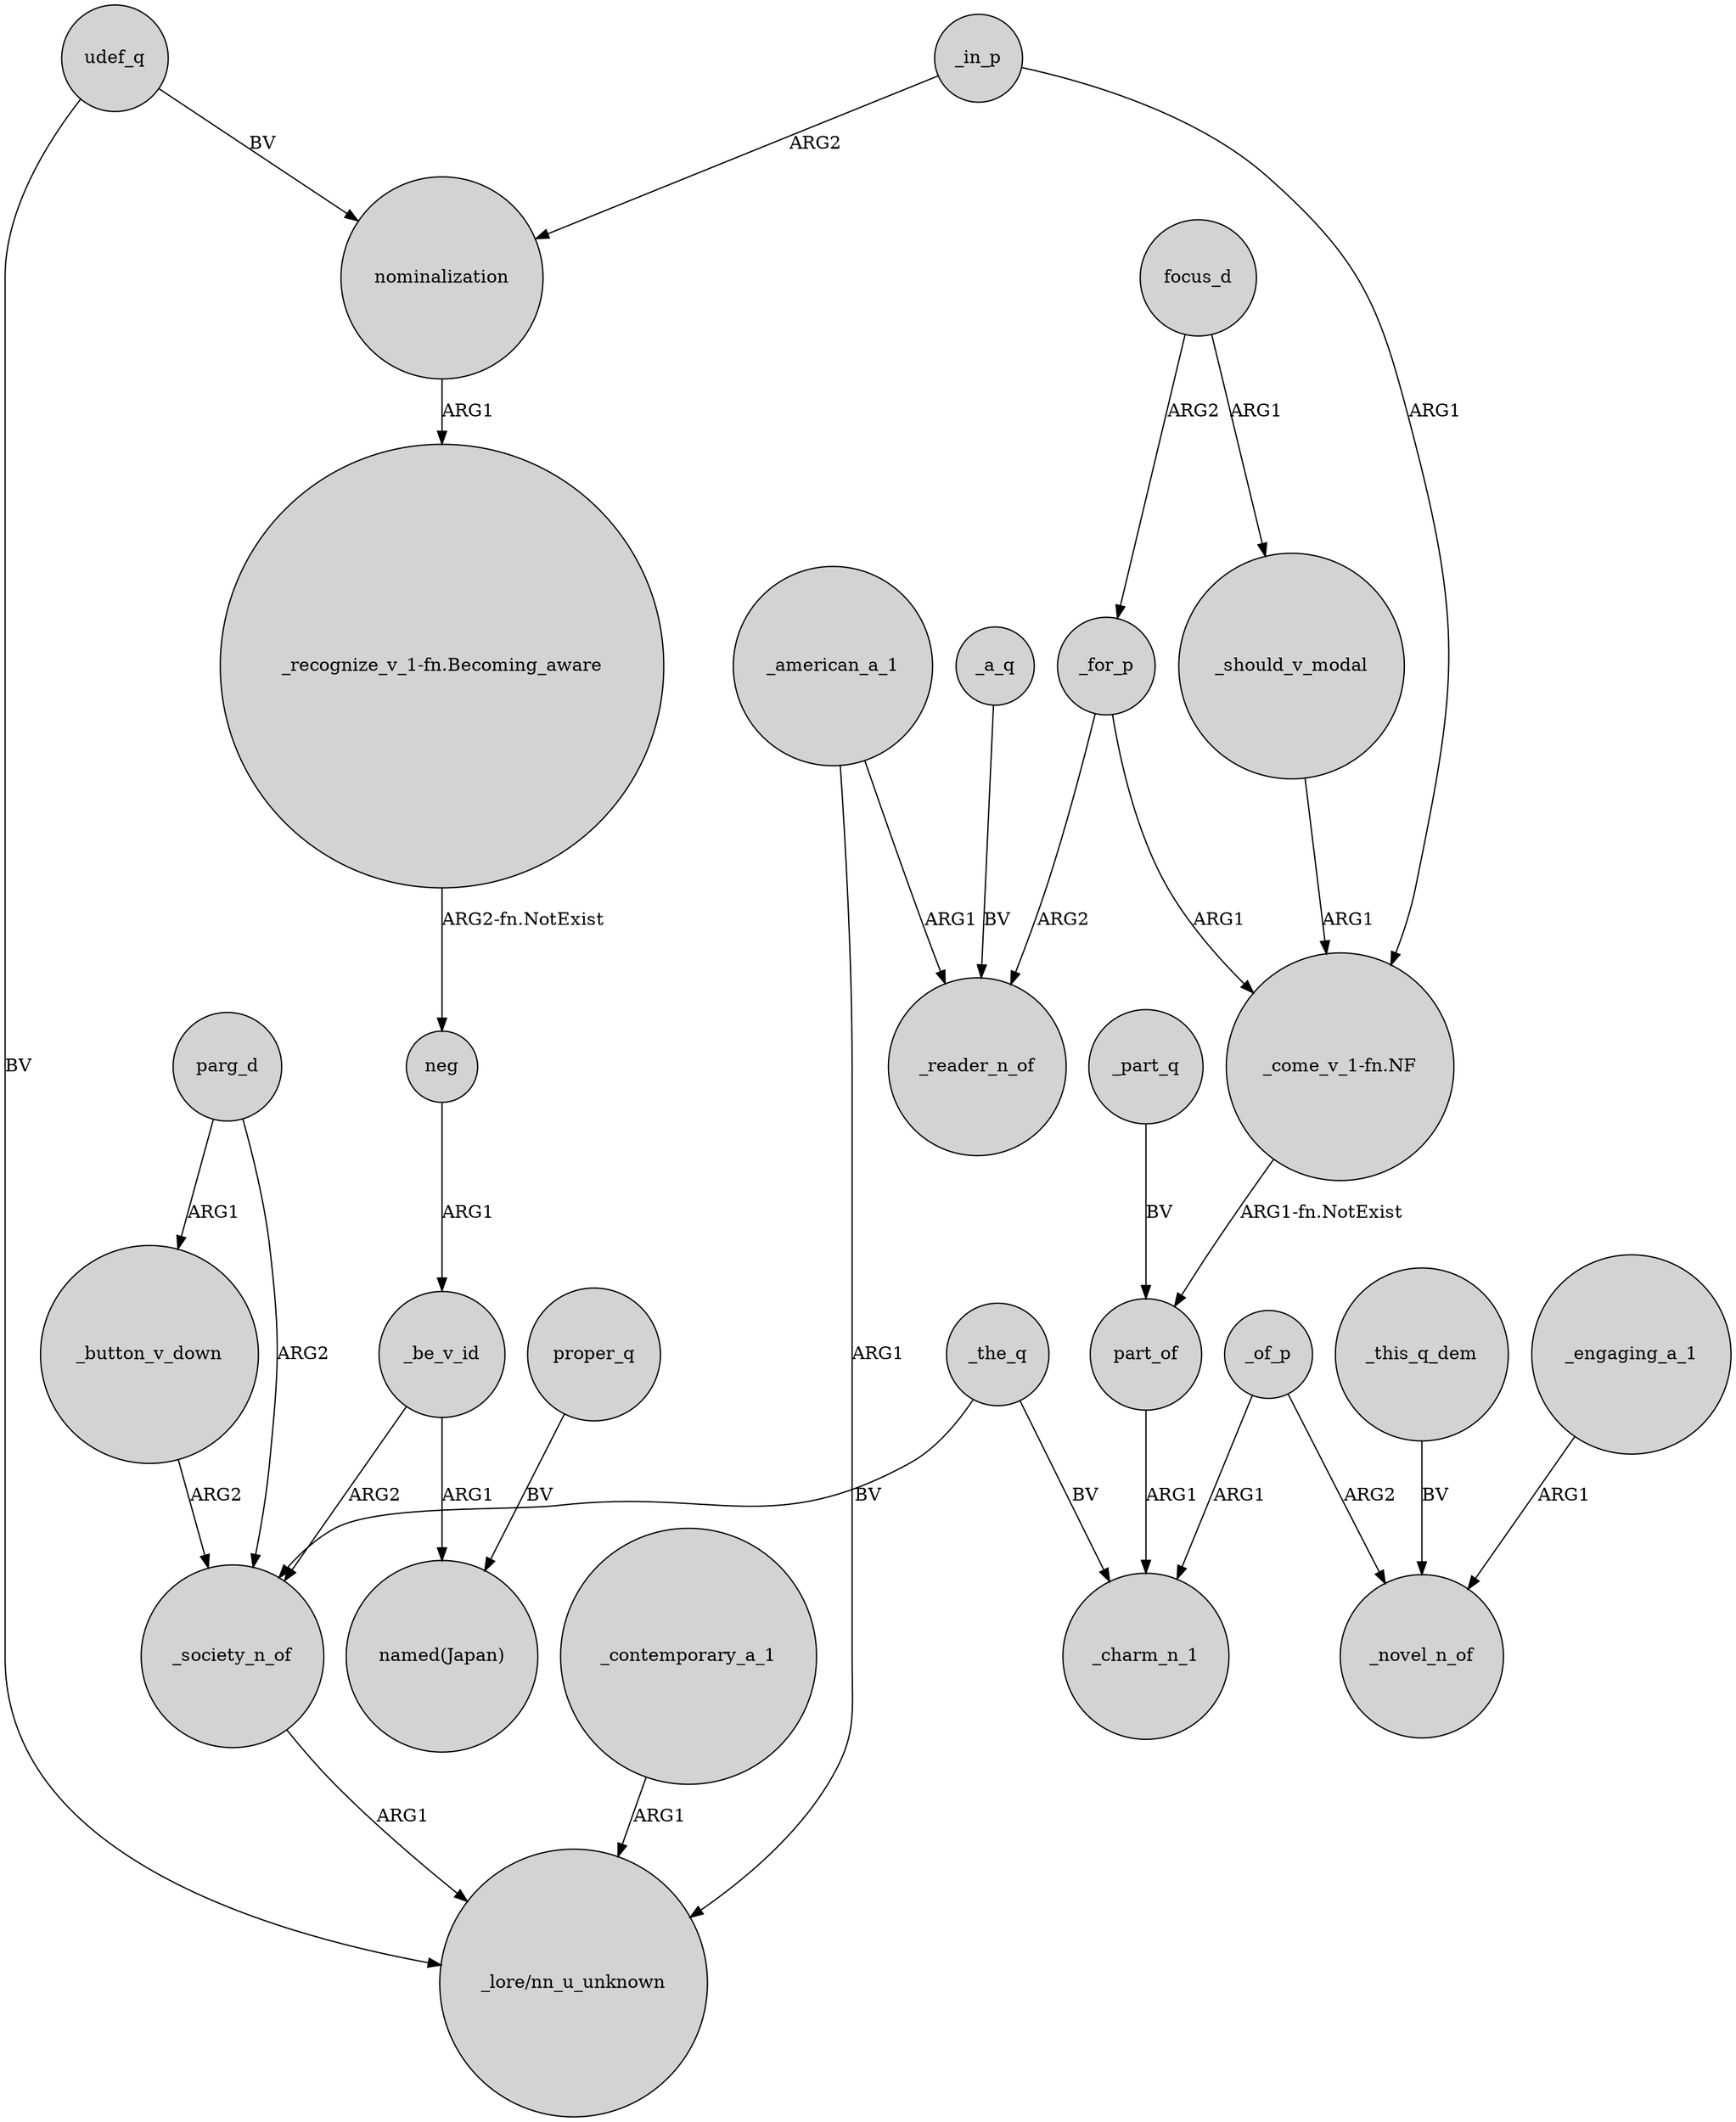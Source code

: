 digraph {
	node [shape=circle style=filled]
	parg_d -> _society_n_of [label=ARG2]
	_a_q -> _reader_n_of [label=BV]
	_button_v_down -> _society_n_of [label=ARG2]
	_american_a_1 -> "_lore/nn_u_unknown" [label=ARG1]
	part_of -> _charm_n_1 [label=ARG1]
	_this_q_dem -> _novel_n_of [label=BV]
	_for_p -> _reader_n_of [label=ARG2]
	_be_v_id -> _society_n_of [label=ARG2]
	proper_q -> "named(Japan)" [label=BV]
	focus_d -> _for_p [label=ARG2]
	_part_q -> part_of [label=BV]
	_for_p -> "_come_v_1-fn.NF" [label=ARG1]
	_should_v_modal -> "_come_v_1-fn.NF" [label=ARG1]
	focus_d -> _should_v_modal [label=ARG1]
	_the_q -> _society_n_of [label=BV]
	"_recognize_v_1-fn.Becoming_aware" -> neg [label="ARG2-fn.NotExist"]
	udef_q -> "_lore/nn_u_unknown" [label=BV]
	_be_v_id -> "named(Japan)" [label=ARG1]
	parg_d -> _button_v_down [label=ARG1]
	_the_q -> _charm_n_1 [label=BV]
	_engaging_a_1 -> _novel_n_of [label=ARG1]
	udef_q -> nominalization [label=BV]
	_in_p -> "_come_v_1-fn.NF" [label=ARG1]
	neg -> _be_v_id [label=ARG1]
	_contemporary_a_1 -> "_lore/nn_u_unknown" [label=ARG1]
	_of_p -> _novel_n_of [label=ARG2]
	"_come_v_1-fn.NF" -> part_of [label="ARG1-fn.NotExist"]
	_in_p -> nominalization [label=ARG2]
	_american_a_1 -> _reader_n_of [label=ARG1]
	_of_p -> _charm_n_1 [label=ARG1]
	_society_n_of -> "_lore/nn_u_unknown" [label=ARG1]
	nominalization -> "_recognize_v_1-fn.Becoming_aware" [label=ARG1]
}
